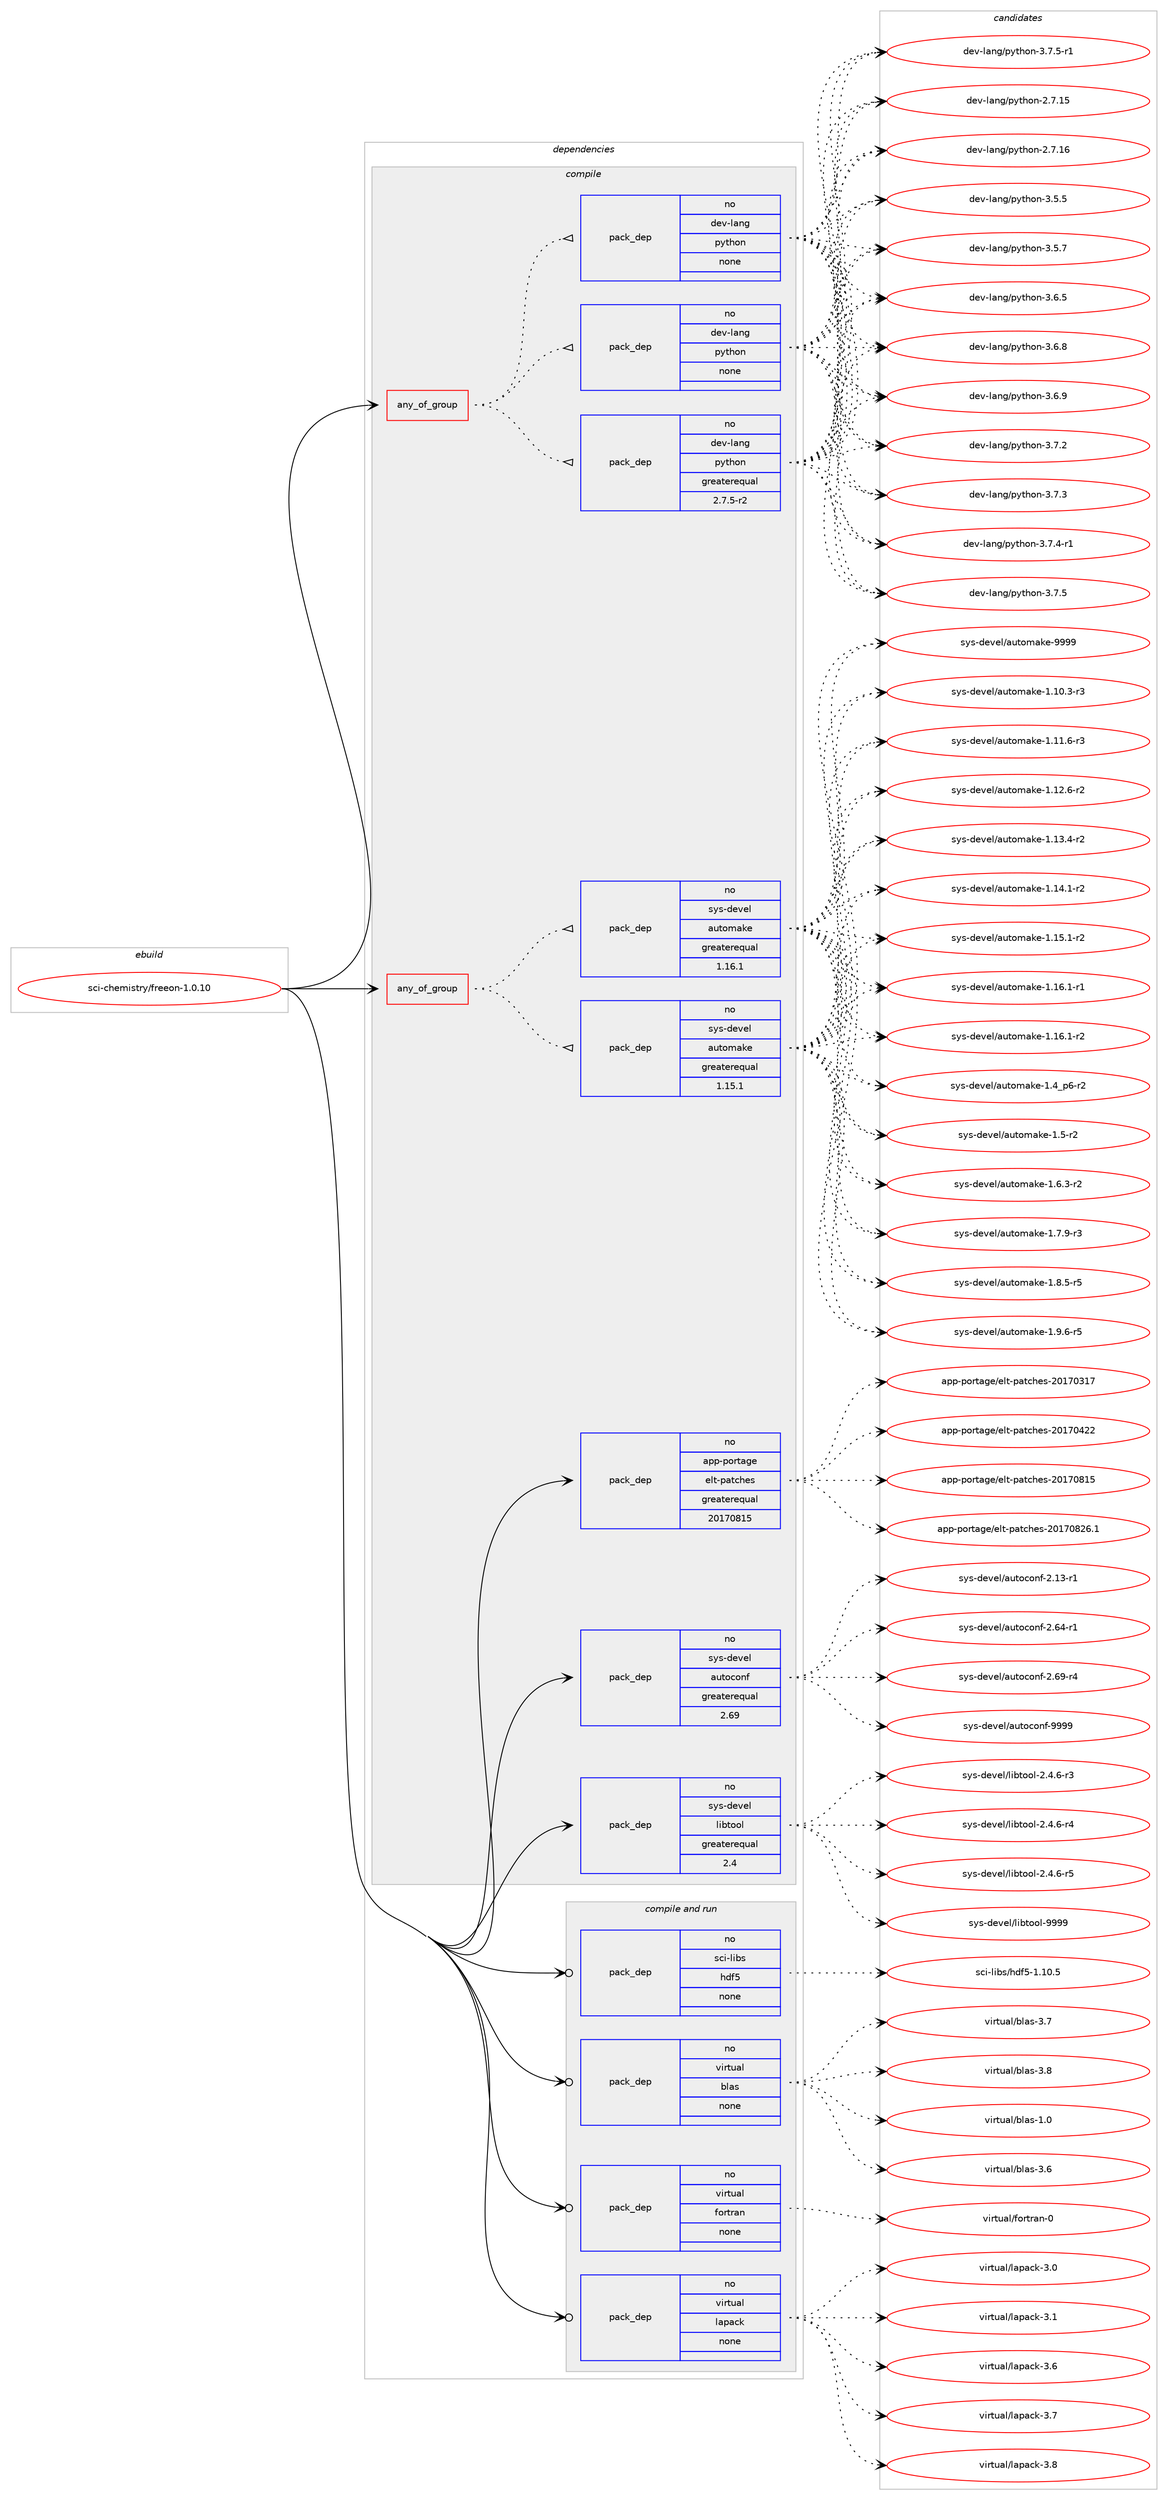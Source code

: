 digraph prolog {

# *************
# Graph options
# *************

newrank=true;
concentrate=true;
compound=true;
graph [rankdir=LR,fontname=Helvetica,fontsize=10,ranksep=1.5];#, ranksep=2.5, nodesep=0.2];
edge  [arrowhead=vee];
node  [fontname=Helvetica,fontsize=10];

# **********
# The ebuild
# **********

subgraph cluster_leftcol {
color=gray;
rank=same;
label=<<i>ebuild</i>>;
id [label="sci-chemistry/freeon-1.0.10", color=red, width=4, href="../sci-chemistry/freeon-1.0.10.svg"];
}

# ****************
# The dependencies
# ****************

subgraph cluster_midcol {
color=gray;
label=<<i>dependencies</i>>;
subgraph cluster_compile {
fillcolor="#eeeeee";
style=filled;
label=<<i>compile</i>>;
subgraph any14525 {
dependency851384 [label=<<TABLE BORDER="0" CELLBORDER="1" CELLSPACING="0" CELLPADDING="4"><TR><TD CELLPADDING="10">any_of_group</TD></TR></TABLE>>, shape=none, color=red];subgraph pack629450 {
dependency851385 [label=<<TABLE BORDER="0" CELLBORDER="1" CELLSPACING="0" CELLPADDING="4" WIDTH="220"><TR><TD ROWSPAN="6" CELLPADDING="30">pack_dep</TD></TR><TR><TD WIDTH="110">no</TD></TR><TR><TD>dev-lang</TD></TR><TR><TD>python</TD></TR><TR><TD>none</TD></TR><TR><TD></TD></TR></TABLE>>, shape=none, color=blue];
}
dependency851384:e -> dependency851385:w [weight=20,style="dotted",arrowhead="oinv"];
subgraph pack629451 {
dependency851386 [label=<<TABLE BORDER="0" CELLBORDER="1" CELLSPACING="0" CELLPADDING="4" WIDTH="220"><TR><TD ROWSPAN="6" CELLPADDING="30">pack_dep</TD></TR><TR><TD WIDTH="110">no</TD></TR><TR><TD>dev-lang</TD></TR><TR><TD>python</TD></TR><TR><TD>none</TD></TR><TR><TD></TD></TR></TABLE>>, shape=none, color=blue];
}
dependency851384:e -> dependency851386:w [weight=20,style="dotted",arrowhead="oinv"];
subgraph pack629452 {
dependency851387 [label=<<TABLE BORDER="0" CELLBORDER="1" CELLSPACING="0" CELLPADDING="4" WIDTH="220"><TR><TD ROWSPAN="6" CELLPADDING="30">pack_dep</TD></TR><TR><TD WIDTH="110">no</TD></TR><TR><TD>dev-lang</TD></TR><TR><TD>python</TD></TR><TR><TD>greaterequal</TD></TR><TR><TD>2.7.5-r2</TD></TR></TABLE>>, shape=none, color=blue];
}
dependency851384:e -> dependency851387:w [weight=20,style="dotted",arrowhead="oinv"];
}
id:e -> dependency851384:w [weight=20,style="solid",arrowhead="vee"];
subgraph any14526 {
dependency851388 [label=<<TABLE BORDER="0" CELLBORDER="1" CELLSPACING="0" CELLPADDING="4"><TR><TD CELLPADDING="10">any_of_group</TD></TR></TABLE>>, shape=none, color=red];subgraph pack629453 {
dependency851389 [label=<<TABLE BORDER="0" CELLBORDER="1" CELLSPACING="0" CELLPADDING="4" WIDTH="220"><TR><TD ROWSPAN="6" CELLPADDING="30">pack_dep</TD></TR><TR><TD WIDTH="110">no</TD></TR><TR><TD>sys-devel</TD></TR><TR><TD>automake</TD></TR><TR><TD>greaterequal</TD></TR><TR><TD>1.16.1</TD></TR></TABLE>>, shape=none, color=blue];
}
dependency851388:e -> dependency851389:w [weight=20,style="dotted",arrowhead="oinv"];
subgraph pack629454 {
dependency851390 [label=<<TABLE BORDER="0" CELLBORDER="1" CELLSPACING="0" CELLPADDING="4" WIDTH="220"><TR><TD ROWSPAN="6" CELLPADDING="30">pack_dep</TD></TR><TR><TD WIDTH="110">no</TD></TR><TR><TD>sys-devel</TD></TR><TR><TD>automake</TD></TR><TR><TD>greaterequal</TD></TR><TR><TD>1.15.1</TD></TR></TABLE>>, shape=none, color=blue];
}
dependency851388:e -> dependency851390:w [weight=20,style="dotted",arrowhead="oinv"];
}
id:e -> dependency851388:w [weight=20,style="solid",arrowhead="vee"];
subgraph pack629455 {
dependency851391 [label=<<TABLE BORDER="0" CELLBORDER="1" CELLSPACING="0" CELLPADDING="4" WIDTH="220"><TR><TD ROWSPAN="6" CELLPADDING="30">pack_dep</TD></TR><TR><TD WIDTH="110">no</TD></TR><TR><TD>app-portage</TD></TR><TR><TD>elt-patches</TD></TR><TR><TD>greaterequal</TD></TR><TR><TD>20170815</TD></TR></TABLE>>, shape=none, color=blue];
}
id:e -> dependency851391:w [weight=20,style="solid",arrowhead="vee"];
subgraph pack629456 {
dependency851392 [label=<<TABLE BORDER="0" CELLBORDER="1" CELLSPACING="0" CELLPADDING="4" WIDTH="220"><TR><TD ROWSPAN="6" CELLPADDING="30">pack_dep</TD></TR><TR><TD WIDTH="110">no</TD></TR><TR><TD>sys-devel</TD></TR><TR><TD>autoconf</TD></TR><TR><TD>greaterequal</TD></TR><TR><TD>2.69</TD></TR></TABLE>>, shape=none, color=blue];
}
id:e -> dependency851392:w [weight=20,style="solid",arrowhead="vee"];
subgraph pack629457 {
dependency851393 [label=<<TABLE BORDER="0" CELLBORDER="1" CELLSPACING="0" CELLPADDING="4" WIDTH="220"><TR><TD ROWSPAN="6" CELLPADDING="30">pack_dep</TD></TR><TR><TD WIDTH="110">no</TD></TR><TR><TD>sys-devel</TD></TR><TR><TD>libtool</TD></TR><TR><TD>greaterequal</TD></TR><TR><TD>2.4</TD></TR></TABLE>>, shape=none, color=blue];
}
id:e -> dependency851393:w [weight=20,style="solid",arrowhead="vee"];
}
subgraph cluster_compileandrun {
fillcolor="#eeeeee";
style=filled;
label=<<i>compile and run</i>>;
subgraph pack629458 {
dependency851394 [label=<<TABLE BORDER="0" CELLBORDER="1" CELLSPACING="0" CELLPADDING="4" WIDTH="220"><TR><TD ROWSPAN="6" CELLPADDING="30">pack_dep</TD></TR><TR><TD WIDTH="110">no</TD></TR><TR><TD>sci-libs</TD></TR><TR><TD>hdf5</TD></TR><TR><TD>none</TD></TR><TR><TD></TD></TR></TABLE>>, shape=none, color=blue];
}
id:e -> dependency851394:w [weight=20,style="solid",arrowhead="odotvee"];
subgraph pack629459 {
dependency851395 [label=<<TABLE BORDER="0" CELLBORDER="1" CELLSPACING="0" CELLPADDING="4" WIDTH="220"><TR><TD ROWSPAN="6" CELLPADDING="30">pack_dep</TD></TR><TR><TD WIDTH="110">no</TD></TR><TR><TD>virtual</TD></TR><TR><TD>blas</TD></TR><TR><TD>none</TD></TR><TR><TD></TD></TR></TABLE>>, shape=none, color=blue];
}
id:e -> dependency851395:w [weight=20,style="solid",arrowhead="odotvee"];
subgraph pack629460 {
dependency851396 [label=<<TABLE BORDER="0" CELLBORDER="1" CELLSPACING="0" CELLPADDING="4" WIDTH="220"><TR><TD ROWSPAN="6" CELLPADDING="30">pack_dep</TD></TR><TR><TD WIDTH="110">no</TD></TR><TR><TD>virtual</TD></TR><TR><TD>fortran</TD></TR><TR><TD>none</TD></TR><TR><TD></TD></TR></TABLE>>, shape=none, color=blue];
}
id:e -> dependency851396:w [weight=20,style="solid",arrowhead="odotvee"];
subgraph pack629461 {
dependency851397 [label=<<TABLE BORDER="0" CELLBORDER="1" CELLSPACING="0" CELLPADDING="4" WIDTH="220"><TR><TD ROWSPAN="6" CELLPADDING="30">pack_dep</TD></TR><TR><TD WIDTH="110">no</TD></TR><TR><TD>virtual</TD></TR><TR><TD>lapack</TD></TR><TR><TD>none</TD></TR><TR><TD></TD></TR></TABLE>>, shape=none, color=blue];
}
id:e -> dependency851397:w [weight=20,style="solid",arrowhead="odotvee"];
}
subgraph cluster_run {
fillcolor="#eeeeee";
style=filled;
label=<<i>run</i>>;
}
}

# **************
# The candidates
# **************

subgraph cluster_choices {
rank=same;
color=gray;
label=<<i>candidates</i>>;

subgraph choice629450 {
color=black;
nodesep=1;
choice10010111845108971101034711212111610411111045504655464953 [label="dev-lang/python-2.7.15", color=red, width=4,href="../dev-lang/python-2.7.15.svg"];
choice10010111845108971101034711212111610411111045504655464954 [label="dev-lang/python-2.7.16", color=red, width=4,href="../dev-lang/python-2.7.16.svg"];
choice100101118451089711010347112121116104111110455146534653 [label="dev-lang/python-3.5.5", color=red, width=4,href="../dev-lang/python-3.5.5.svg"];
choice100101118451089711010347112121116104111110455146534655 [label="dev-lang/python-3.5.7", color=red, width=4,href="../dev-lang/python-3.5.7.svg"];
choice100101118451089711010347112121116104111110455146544653 [label="dev-lang/python-3.6.5", color=red, width=4,href="../dev-lang/python-3.6.5.svg"];
choice100101118451089711010347112121116104111110455146544656 [label="dev-lang/python-3.6.8", color=red, width=4,href="../dev-lang/python-3.6.8.svg"];
choice100101118451089711010347112121116104111110455146544657 [label="dev-lang/python-3.6.9", color=red, width=4,href="../dev-lang/python-3.6.9.svg"];
choice100101118451089711010347112121116104111110455146554650 [label="dev-lang/python-3.7.2", color=red, width=4,href="../dev-lang/python-3.7.2.svg"];
choice100101118451089711010347112121116104111110455146554651 [label="dev-lang/python-3.7.3", color=red, width=4,href="../dev-lang/python-3.7.3.svg"];
choice1001011184510897110103471121211161041111104551465546524511449 [label="dev-lang/python-3.7.4-r1", color=red, width=4,href="../dev-lang/python-3.7.4-r1.svg"];
choice100101118451089711010347112121116104111110455146554653 [label="dev-lang/python-3.7.5", color=red, width=4,href="../dev-lang/python-3.7.5.svg"];
choice1001011184510897110103471121211161041111104551465546534511449 [label="dev-lang/python-3.7.5-r1", color=red, width=4,href="../dev-lang/python-3.7.5-r1.svg"];
dependency851385:e -> choice10010111845108971101034711212111610411111045504655464953:w [style=dotted,weight="100"];
dependency851385:e -> choice10010111845108971101034711212111610411111045504655464954:w [style=dotted,weight="100"];
dependency851385:e -> choice100101118451089711010347112121116104111110455146534653:w [style=dotted,weight="100"];
dependency851385:e -> choice100101118451089711010347112121116104111110455146534655:w [style=dotted,weight="100"];
dependency851385:e -> choice100101118451089711010347112121116104111110455146544653:w [style=dotted,weight="100"];
dependency851385:e -> choice100101118451089711010347112121116104111110455146544656:w [style=dotted,weight="100"];
dependency851385:e -> choice100101118451089711010347112121116104111110455146544657:w [style=dotted,weight="100"];
dependency851385:e -> choice100101118451089711010347112121116104111110455146554650:w [style=dotted,weight="100"];
dependency851385:e -> choice100101118451089711010347112121116104111110455146554651:w [style=dotted,weight="100"];
dependency851385:e -> choice1001011184510897110103471121211161041111104551465546524511449:w [style=dotted,weight="100"];
dependency851385:e -> choice100101118451089711010347112121116104111110455146554653:w [style=dotted,weight="100"];
dependency851385:e -> choice1001011184510897110103471121211161041111104551465546534511449:w [style=dotted,weight="100"];
}
subgraph choice629451 {
color=black;
nodesep=1;
choice10010111845108971101034711212111610411111045504655464953 [label="dev-lang/python-2.7.15", color=red, width=4,href="../dev-lang/python-2.7.15.svg"];
choice10010111845108971101034711212111610411111045504655464954 [label="dev-lang/python-2.7.16", color=red, width=4,href="../dev-lang/python-2.7.16.svg"];
choice100101118451089711010347112121116104111110455146534653 [label="dev-lang/python-3.5.5", color=red, width=4,href="../dev-lang/python-3.5.5.svg"];
choice100101118451089711010347112121116104111110455146534655 [label="dev-lang/python-3.5.7", color=red, width=4,href="../dev-lang/python-3.5.7.svg"];
choice100101118451089711010347112121116104111110455146544653 [label="dev-lang/python-3.6.5", color=red, width=4,href="../dev-lang/python-3.6.5.svg"];
choice100101118451089711010347112121116104111110455146544656 [label="dev-lang/python-3.6.8", color=red, width=4,href="../dev-lang/python-3.6.8.svg"];
choice100101118451089711010347112121116104111110455146544657 [label="dev-lang/python-3.6.9", color=red, width=4,href="../dev-lang/python-3.6.9.svg"];
choice100101118451089711010347112121116104111110455146554650 [label="dev-lang/python-3.7.2", color=red, width=4,href="../dev-lang/python-3.7.2.svg"];
choice100101118451089711010347112121116104111110455146554651 [label="dev-lang/python-3.7.3", color=red, width=4,href="../dev-lang/python-3.7.3.svg"];
choice1001011184510897110103471121211161041111104551465546524511449 [label="dev-lang/python-3.7.4-r1", color=red, width=4,href="../dev-lang/python-3.7.4-r1.svg"];
choice100101118451089711010347112121116104111110455146554653 [label="dev-lang/python-3.7.5", color=red, width=4,href="../dev-lang/python-3.7.5.svg"];
choice1001011184510897110103471121211161041111104551465546534511449 [label="dev-lang/python-3.7.5-r1", color=red, width=4,href="../dev-lang/python-3.7.5-r1.svg"];
dependency851386:e -> choice10010111845108971101034711212111610411111045504655464953:w [style=dotted,weight="100"];
dependency851386:e -> choice10010111845108971101034711212111610411111045504655464954:w [style=dotted,weight="100"];
dependency851386:e -> choice100101118451089711010347112121116104111110455146534653:w [style=dotted,weight="100"];
dependency851386:e -> choice100101118451089711010347112121116104111110455146534655:w [style=dotted,weight="100"];
dependency851386:e -> choice100101118451089711010347112121116104111110455146544653:w [style=dotted,weight="100"];
dependency851386:e -> choice100101118451089711010347112121116104111110455146544656:w [style=dotted,weight="100"];
dependency851386:e -> choice100101118451089711010347112121116104111110455146544657:w [style=dotted,weight="100"];
dependency851386:e -> choice100101118451089711010347112121116104111110455146554650:w [style=dotted,weight="100"];
dependency851386:e -> choice100101118451089711010347112121116104111110455146554651:w [style=dotted,weight="100"];
dependency851386:e -> choice1001011184510897110103471121211161041111104551465546524511449:w [style=dotted,weight="100"];
dependency851386:e -> choice100101118451089711010347112121116104111110455146554653:w [style=dotted,weight="100"];
dependency851386:e -> choice1001011184510897110103471121211161041111104551465546534511449:w [style=dotted,weight="100"];
}
subgraph choice629452 {
color=black;
nodesep=1;
choice10010111845108971101034711212111610411111045504655464953 [label="dev-lang/python-2.7.15", color=red, width=4,href="../dev-lang/python-2.7.15.svg"];
choice10010111845108971101034711212111610411111045504655464954 [label="dev-lang/python-2.7.16", color=red, width=4,href="../dev-lang/python-2.7.16.svg"];
choice100101118451089711010347112121116104111110455146534653 [label="dev-lang/python-3.5.5", color=red, width=4,href="../dev-lang/python-3.5.5.svg"];
choice100101118451089711010347112121116104111110455146534655 [label="dev-lang/python-3.5.7", color=red, width=4,href="../dev-lang/python-3.5.7.svg"];
choice100101118451089711010347112121116104111110455146544653 [label="dev-lang/python-3.6.5", color=red, width=4,href="../dev-lang/python-3.6.5.svg"];
choice100101118451089711010347112121116104111110455146544656 [label="dev-lang/python-3.6.8", color=red, width=4,href="../dev-lang/python-3.6.8.svg"];
choice100101118451089711010347112121116104111110455146544657 [label="dev-lang/python-3.6.9", color=red, width=4,href="../dev-lang/python-3.6.9.svg"];
choice100101118451089711010347112121116104111110455146554650 [label="dev-lang/python-3.7.2", color=red, width=4,href="../dev-lang/python-3.7.2.svg"];
choice100101118451089711010347112121116104111110455146554651 [label="dev-lang/python-3.7.3", color=red, width=4,href="../dev-lang/python-3.7.3.svg"];
choice1001011184510897110103471121211161041111104551465546524511449 [label="dev-lang/python-3.7.4-r1", color=red, width=4,href="../dev-lang/python-3.7.4-r1.svg"];
choice100101118451089711010347112121116104111110455146554653 [label="dev-lang/python-3.7.5", color=red, width=4,href="../dev-lang/python-3.7.5.svg"];
choice1001011184510897110103471121211161041111104551465546534511449 [label="dev-lang/python-3.7.5-r1", color=red, width=4,href="../dev-lang/python-3.7.5-r1.svg"];
dependency851387:e -> choice10010111845108971101034711212111610411111045504655464953:w [style=dotted,weight="100"];
dependency851387:e -> choice10010111845108971101034711212111610411111045504655464954:w [style=dotted,weight="100"];
dependency851387:e -> choice100101118451089711010347112121116104111110455146534653:w [style=dotted,weight="100"];
dependency851387:e -> choice100101118451089711010347112121116104111110455146534655:w [style=dotted,weight="100"];
dependency851387:e -> choice100101118451089711010347112121116104111110455146544653:w [style=dotted,weight="100"];
dependency851387:e -> choice100101118451089711010347112121116104111110455146544656:w [style=dotted,weight="100"];
dependency851387:e -> choice100101118451089711010347112121116104111110455146544657:w [style=dotted,weight="100"];
dependency851387:e -> choice100101118451089711010347112121116104111110455146554650:w [style=dotted,weight="100"];
dependency851387:e -> choice100101118451089711010347112121116104111110455146554651:w [style=dotted,weight="100"];
dependency851387:e -> choice1001011184510897110103471121211161041111104551465546524511449:w [style=dotted,weight="100"];
dependency851387:e -> choice100101118451089711010347112121116104111110455146554653:w [style=dotted,weight="100"];
dependency851387:e -> choice1001011184510897110103471121211161041111104551465546534511449:w [style=dotted,weight="100"];
}
subgraph choice629453 {
color=black;
nodesep=1;
choice11512111545100101118101108479711711611110997107101454946494846514511451 [label="sys-devel/automake-1.10.3-r3", color=red, width=4,href="../sys-devel/automake-1.10.3-r3.svg"];
choice11512111545100101118101108479711711611110997107101454946494946544511451 [label="sys-devel/automake-1.11.6-r3", color=red, width=4,href="../sys-devel/automake-1.11.6-r3.svg"];
choice11512111545100101118101108479711711611110997107101454946495046544511450 [label="sys-devel/automake-1.12.6-r2", color=red, width=4,href="../sys-devel/automake-1.12.6-r2.svg"];
choice11512111545100101118101108479711711611110997107101454946495146524511450 [label="sys-devel/automake-1.13.4-r2", color=red, width=4,href="../sys-devel/automake-1.13.4-r2.svg"];
choice11512111545100101118101108479711711611110997107101454946495246494511450 [label="sys-devel/automake-1.14.1-r2", color=red, width=4,href="../sys-devel/automake-1.14.1-r2.svg"];
choice11512111545100101118101108479711711611110997107101454946495346494511450 [label="sys-devel/automake-1.15.1-r2", color=red, width=4,href="../sys-devel/automake-1.15.1-r2.svg"];
choice11512111545100101118101108479711711611110997107101454946495446494511449 [label="sys-devel/automake-1.16.1-r1", color=red, width=4,href="../sys-devel/automake-1.16.1-r1.svg"];
choice11512111545100101118101108479711711611110997107101454946495446494511450 [label="sys-devel/automake-1.16.1-r2", color=red, width=4,href="../sys-devel/automake-1.16.1-r2.svg"];
choice115121115451001011181011084797117116111109971071014549465295112544511450 [label="sys-devel/automake-1.4_p6-r2", color=red, width=4,href="../sys-devel/automake-1.4_p6-r2.svg"];
choice11512111545100101118101108479711711611110997107101454946534511450 [label="sys-devel/automake-1.5-r2", color=red, width=4,href="../sys-devel/automake-1.5-r2.svg"];
choice115121115451001011181011084797117116111109971071014549465446514511450 [label="sys-devel/automake-1.6.3-r2", color=red, width=4,href="../sys-devel/automake-1.6.3-r2.svg"];
choice115121115451001011181011084797117116111109971071014549465546574511451 [label="sys-devel/automake-1.7.9-r3", color=red, width=4,href="../sys-devel/automake-1.7.9-r3.svg"];
choice115121115451001011181011084797117116111109971071014549465646534511453 [label="sys-devel/automake-1.8.5-r5", color=red, width=4,href="../sys-devel/automake-1.8.5-r5.svg"];
choice115121115451001011181011084797117116111109971071014549465746544511453 [label="sys-devel/automake-1.9.6-r5", color=red, width=4,href="../sys-devel/automake-1.9.6-r5.svg"];
choice115121115451001011181011084797117116111109971071014557575757 [label="sys-devel/automake-9999", color=red, width=4,href="../sys-devel/automake-9999.svg"];
dependency851389:e -> choice11512111545100101118101108479711711611110997107101454946494846514511451:w [style=dotted,weight="100"];
dependency851389:e -> choice11512111545100101118101108479711711611110997107101454946494946544511451:w [style=dotted,weight="100"];
dependency851389:e -> choice11512111545100101118101108479711711611110997107101454946495046544511450:w [style=dotted,weight="100"];
dependency851389:e -> choice11512111545100101118101108479711711611110997107101454946495146524511450:w [style=dotted,weight="100"];
dependency851389:e -> choice11512111545100101118101108479711711611110997107101454946495246494511450:w [style=dotted,weight="100"];
dependency851389:e -> choice11512111545100101118101108479711711611110997107101454946495346494511450:w [style=dotted,weight="100"];
dependency851389:e -> choice11512111545100101118101108479711711611110997107101454946495446494511449:w [style=dotted,weight="100"];
dependency851389:e -> choice11512111545100101118101108479711711611110997107101454946495446494511450:w [style=dotted,weight="100"];
dependency851389:e -> choice115121115451001011181011084797117116111109971071014549465295112544511450:w [style=dotted,weight="100"];
dependency851389:e -> choice11512111545100101118101108479711711611110997107101454946534511450:w [style=dotted,weight="100"];
dependency851389:e -> choice115121115451001011181011084797117116111109971071014549465446514511450:w [style=dotted,weight="100"];
dependency851389:e -> choice115121115451001011181011084797117116111109971071014549465546574511451:w [style=dotted,weight="100"];
dependency851389:e -> choice115121115451001011181011084797117116111109971071014549465646534511453:w [style=dotted,weight="100"];
dependency851389:e -> choice115121115451001011181011084797117116111109971071014549465746544511453:w [style=dotted,weight="100"];
dependency851389:e -> choice115121115451001011181011084797117116111109971071014557575757:w [style=dotted,weight="100"];
}
subgraph choice629454 {
color=black;
nodesep=1;
choice11512111545100101118101108479711711611110997107101454946494846514511451 [label="sys-devel/automake-1.10.3-r3", color=red, width=4,href="../sys-devel/automake-1.10.3-r3.svg"];
choice11512111545100101118101108479711711611110997107101454946494946544511451 [label="sys-devel/automake-1.11.6-r3", color=red, width=4,href="../sys-devel/automake-1.11.6-r3.svg"];
choice11512111545100101118101108479711711611110997107101454946495046544511450 [label="sys-devel/automake-1.12.6-r2", color=red, width=4,href="../sys-devel/automake-1.12.6-r2.svg"];
choice11512111545100101118101108479711711611110997107101454946495146524511450 [label="sys-devel/automake-1.13.4-r2", color=red, width=4,href="../sys-devel/automake-1.13.4-r2.svg"];
choice11512111545100101118101108479711711611110997107101454946495246494511450 [label="sys-devel/automake-1.14.1-r2", color=red, width=4,href="../sys-devel/automake-1.14.1-r2.svg"];
choice11512111545100101118101108479711711611110997107101454946495346494511450 [label="sys-devel/automake-1.15.1-r2", color=red, width=4,href="../sys-devel/automake-1.15.1-r2.svg"];
choice11512111545100101118101108479711711611110997107101454946495446494511449 [label="sys-devel/automake-1.16.1-r1", color=red, width=4,href="../sys-devel/automake-1.16.1-r1.svg"];
choice11512111545100101118101108479711711611110997107101454946495446494511450 [label="sys-devel/automake-1.16.1-r2", color=red, width=4,href="../sys-devel/automake-1.16.1-r2.svg"];
choice115121115451001011181011084797117116111109971071014549465295112544511450 [label="sys-devel/automake-1.4_p6-r2", color=red, width=4,href="../sys-devel/automake-1.4_p6-r2.svg"];
choice11512111545100101118101108479711711611110997107101454946534511450 [label="sys-devel/automake-1.5-r2", color=red, width=4,href="../sys-devel/automake-1.5-r2.svg"];
choice115121115451001011181011084797117116111109971071014549465446514511450 [label="sys-devel/automake-1.6.3-r2", color=red, width=4,href="../sys-devel/automake-1.6.3-r2.svg"];
choice115121115451001011181011084797117116111109971071014549465546574511451 [label="sys-devel/automake-1.7.9-r3", color=red, width=4,href="../sys-devel/automake-1.7.9-r3.svg"];
choice115121115451001011181011084797117116111109971071014549465646534511453 [label="sys-devel/automake-1.8.5-r5", color=red, width=4,href="../sys-devel/automake-1.8.5-r5.svg"];
choice115121115451001011181011084797117116111109971071014549465746544511453 [label="sys-devel/automake-1.9.6-r5", color=red, width=4,href="../sys-devel/automake-1.9.6-r5.svg"];
choice115121115451001011181011084797117116111109971071014557575757 [label="sys-devel/automake-9999", color=red, width=4,href="../sys-devel/automake-9999.svg"];
dependency851390:e -> choice11512111545100101118101108479711711611110997107101454946494846514511451:w [style=dotted,weight="100"];
dependency851390:e -> choice11512111545100101118101108479711711611110997107101454946494946544511451:w [style=dotted,weight="100"];
dependency851390:e -> choice11512111545100101118101108479711711611110997107101454946495046544511450:w [style=dotted,weight="100"];
dependency851390:e -> choice11512111545100101118101108479711711611110997107101454946495146524511450:w [style=dotted,weight="100"];
dependency851390:e -> choice11512111545100101118101108479711711611110997107101454946495246494511450:w [style=dotted,weight="100"];
dependency851390:e -> choice11512111545100101118101108479711711611110997107101454946495346494511450:w [style=dotted,weight="100"];
dependency851390:e -> choice11512111545100101118101108479711711611110997107101454946495446494511449:w [style=dotted,weight="100"];
dependency851390:e -> choice11512111545100101118101108479711711611110997107101454946495446494511450:w [style=dotted,weight="100"];
dependency851390:e -> choice115121115451001011181011084797117116111109971071014549465295112544511450:w [style=dotted,weight="100"];
dependency851390:e -> choice11512111545100101118101108479711711611110997107101454946534511450:w [style=dotted,weight="100"];
dependency851390:e -> choice115121115451001011181011084797117116111109971071014549465446514511450:w [style=dotted,weight="100"];
dependency851390:e -> choice115121115451001011181011084797117116111109971071014549465546574511451:w [style=dotted,weight="100"];
dependency851390:e -> choice115121115451001011181011084797117116111109971071014549465646534511453:w [style=dotted,weight="100"];
dependency851390:e -> choice115121115451001011181011084797117116111109971071014549465746544511453:w [style=dotted,weight="100"];
dependency851390:e -> choice115121115451001011181011084797117116111109971071014557575757:w [style=dotted,weight="100"];
}
subgraph choice629455 {
color=black;
nodesep=1;
choice97112112451121111141169710310147101108116451129711699104101115455048495548514955 [label="app-portage/elt-patches-20170317", color=red, width=4,href="../app-portage/elt-patches-20170317.svg"];
choice97112112451121111141169710310147101108116451129711699104101115455048495548525050 [label="app-portage/elt-patches-20170422", color=red, width=4,href="../app-portage/elt-patches-20170422.svg"];
choice97112112451121111141169710310147101108116451129711699104101115455048495548564953 [label="app-portage/elt-patches-20170815", color=red, width=4,href="../app-portage/elt-patches-20170815.svg"];
choice971121124511211111411697103101471011081164511297116991041011154550484955485650544649 [label="app-portage/elt-patches-20170826.1", color=red, width=4,href="../app-portage/elt-patches-20170826.1.svg"];
dependency851391:e -> choice97112112451121111141169710310147101108116451129711699104101115455048495548514955:w [style=dotted,weight="100"];
dependency851391:e -> choice97112112451121111141169710310147101108116451129711699104101115455048495548525050:w [style=dotted,weight="100"];
dependency851391:e -> choice97112112451121111141169710310147101108116451129711699104101115455048495548564953:w [style=dotted,weight="100"];
dependency851391:e -> choice971121124511211111411697103101471011081164511297116991041011154550484955485650544649:w [style=dotted,weight="100"];
}
subgraph choice629456 {
color=black;
nodesep=1;
choice1151211154510010111810110847971171161119911111010245504649514511449 [label="sys-devel/autoconf-2.13-r1", color=red, width=4,href="../sys-devel/autoconf-2.13-r1.svg"];
choice1151211154510010111810110847971171161119911111010245504654524511449 [label="sys-devel/autoconf-2.64-r1", color=red, width=4,href="../sys-devel/autoconf-2.64-r1.svg"];
choice1151211154510010111810110847971171161119911111010245504654574511452 [label="sys-devel/autoconf-2.69-r4", color=red, width=4,href="../sys-devel/autoconf-2.69-r4.svg"];
choice115121115451001011181011084797117116111991111101024557575757 [label="sys-devel/autoconf-9999", color=red, width=4,href="../sys-devel/autoconf-9999.svg"];
dependency851392:e -> choice1151211154510010111810110847971171161119911111010245504649514511449:w [style=dotted,weight="100"];
dependency851392:e -> choice1151211154510010111810110847971171161119911111010245504654524511449:w [style=dotted,weight="100"];
dependency851392:e -> choice1151211154510010111810110847971171161119911111010245504654574511452:w [style=dotted,weight="100"];
dependency851392:e -> choice115121115451001011181011084797117116111991111101024557575757:w [style=dotted,weight="100"];
}
subgraph choice629457 {
color=black;
nodesep=1;
choice1151211154510010111810110847108105981161111111084550465246544511451 [label="sys-devel/libtool-2.4.6-r3", color=red, width=4,href="../sys-devel/libtool-2.4.6-r3.svg"];
choice1151211154510010111810110847108105981161111111084550465246544511452 [label="sys-devel/libtool-2.4.6-r4", color=red, width=4,href="../sys-devel/libtool-2.4.6-r4.svg"];
choice1151211154510010111810110847108105981161111111084550465246544511453 [label="sys-devel/libtool-2.4.6-r5", color=red, width=4,href="../sys-devel/libtool-2.4.6-r5.svg"];
choice1151211154510010111810110847108105981161111111084557575757 [label="sys-devel/libtool-9999", color=red, width=4,href="../sys-devel/libtool-9999.svg"];
dependency851393:e -> choice1151211154510010111810110847108105981161111111084550465246544511451:w [style=dotted,weight="100"];
dependency851393:e -> choice1151211154510010111810110847108105981161111111084550465246544511452:w [style=dotted,weight="100"];
dependency851393:e -> choice1151211154510010111810110847108105981161111111084550465246544511453:w [style=dotted,weight="100"];
dependency851393:e -> choice1151211154510010111810110847108105981161111111084557575757:w [style=dotted,weight="100"];
}
subgraph choice629458 {
color=black;
nodesep=1;
choice115991054510810598115471041001025345494649484653 [label="sci-libs/hdf5-1.10.5", color=red, width=4,href="../sci-libs/hdf5-1.10.5.svg"];
dependency851394:e -> choice115991054510810598115471041001025345494649484653:w [style=dotted,weight="100"];
}
subgraph choice629459 {
color=black;
nodesep=1;
choice1181051141161179710847981089711545494648 [label="virtual/blas-1.0", color=red, width=4,href="../virtual/blas-1.0.svg"];
choice1181051141161179710847981089711545514654 [label="virtual/blas-3.6", color=red, width=4,href="../virtual/blas-3.6.svg"];
choice1181051141161179710847981089711545514655 [label="virtual/blas-3.7", color=red, width=4,href="../virtual/blas-3.7.svg"];
choice1181051141161179710847981089711545514656 [label="virtual/blas-3.8", color=red, width=4,href="../virtual/blas-3.8.svg"];
dependency851395:e -> choice1181051141161179710847981089711545494648:w [style=dotted,weight="100"];
dependency851395:e -> choice1181051141161179710847981089711545514654:w [style=dotted,weight="100"];
dependency851395:e -> choice1181051141161179710847981089711545514655:w [style=dotted,weight="100"];
dependency851395:e -> choice1181051141161179710847981089711545514656:w [style=dotted,weight="100"];
}
subgraph choice629460 {
color=black;
nodesep=1;
choice1181051141161179710847102111114116114971104548 [label="virtual/fortran-0", color=red, width=4,href="../virtual/fortran-0.svg"];
dependency851396:e -> choice1181051141161179710847102111114116114971104548:w [style=dotted,weight="100"];
}
subgraph choice629461 {
color=black;
nodesep=1;
choice118105114116117971084710897112979910745514648 [label="virtual/lapack-3.0", color=red, width=4,href="../virtual/lapack-3.0.svg"];
choice118105114116117971084710897112979910745514649 [label="virtual/lapack-3.1", color=red, width=4,href="../virtual/lapack-3.1.svg"];
choice118105114116117971084710897112979910745514654 [label="virtual/lapack-3.6", color=red, width=4,href="../virtual/lapack-3.6.svg"];
choice118105114116117971084710897112979910745514655 [label="virtual/lapack-3.7", color=red, width=4,href="../virtual/lapack-3.7.svg"];
choice118105114116117971084710897112979910745514656 [label="virtual/lapack-3.8", color=red, width=4,href="../virtual/lapack-3.8.svg"];
dependency851397:e -> choice118105114116117971084710897112979910745514648:w [style=dotted,weight="100"];
dependency851397:e -> choice118105114116117971084710897112979910745514649:w [style=dotted,weight="100"];
dependency851397:e -> choice118105114116117971084710897112979910745514654:w [style=dotted,weight="100"];
dependency851397:e -> choice118105114116117971084710897112979910745514655:w [style=dotted,weight="100"];
dependency851397:e -> choice118105114116117971084710897112979910745514656:w [style=dotted,weight="100"];
}
}

}
